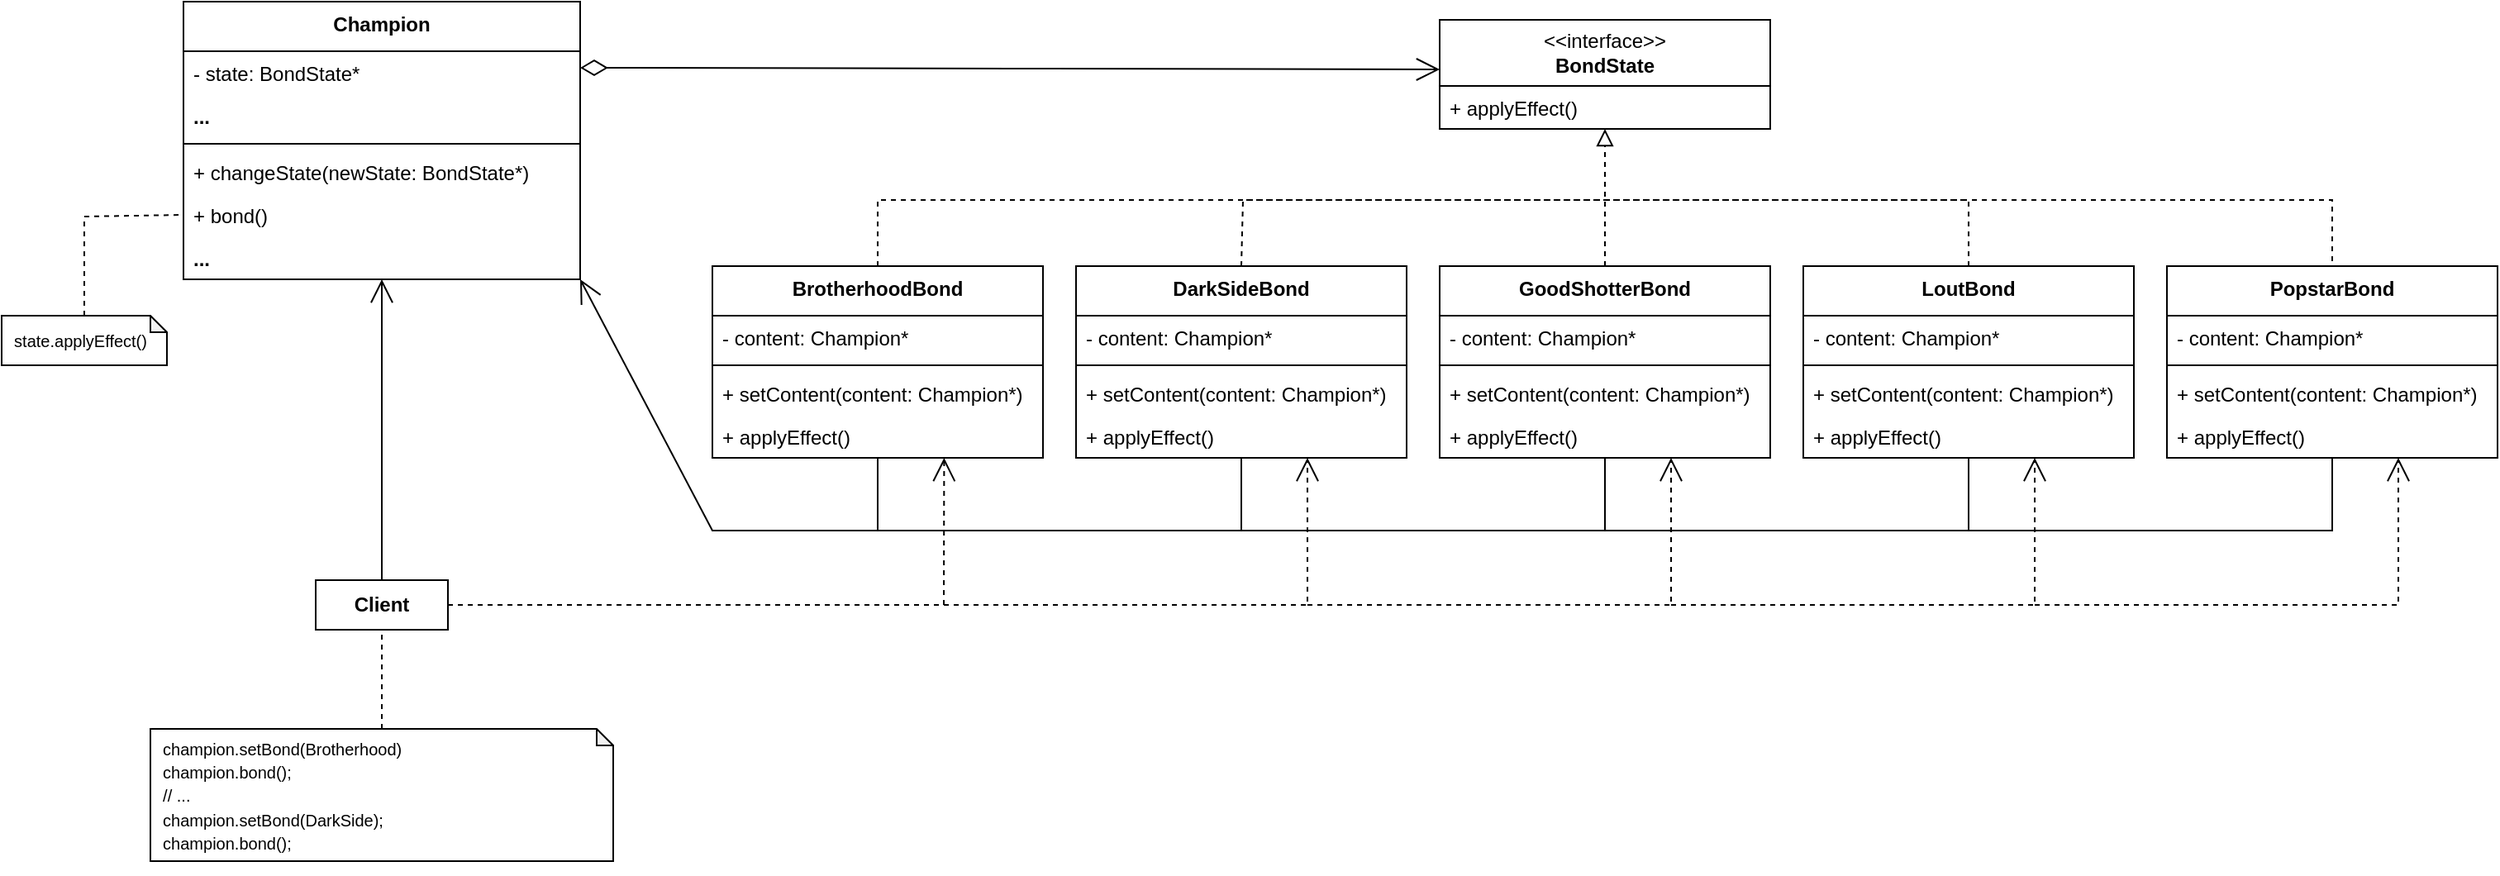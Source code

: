 <mxfile version="22.0.2" type="device">
  <diagram name="第 1 页" id="g7XO2sgoBsKE1AxFDcLr">
    <mxGraphModel dx="1574" dy="965" grid="1" gridSize="10" guides="1" tooltips="1" connect="1" arrows="1" fold="1" page="1" pageScale="1" pageWidth="827" pageHeight="1169" math="0" shadow="0">
      <root>
        <mxCell id="0" />
        <mxCell id="1" parent="0" />
        <mxCell id="2NydnIOb6KtRufXUdg8o-1" value="&amp;lt;&amp;lt;interface&amp;gt;&amp;gt;&lt;br style=&quot;border-color: var(--border-color);&quot;&gt;&lt;div data-docx-has-block-data=&quot;false&quot; data-lark-html-role=&quot;root&quot; data-page-id=&quot;EZx7dX8LhoRCzwxejRgc2UNfnqe&quot;&gt;&lt;div class=&quot;old-record-id-SDzBdjRrwo4xsqxphT6cW8W8nBe&quot; style=&quot;&quot;&gt;&lt;b&gt;BondState &lt;/b&gt;&lt;/div&gt;&lt;/div&gt;" style="swimlane;fontStyle=0;childLayout=stackLayout;horizontal=1;startSize=40;fillColor=none;horizontalStack=0;resizeParent=1;resizeParentMax=0;resizeLast=0;collapsible=1;marginBottom=0;whiteSpace=wrap;html=1;" vertex="1" parent="1">
          <mxGeometry x="910" y="51" width="200" height="66" as="geometry" />
        </mxCell>
        <mxCell id="2NydnIOb6KtRufXUdg8o-2" value="+&amp;nbsp;applyEffect&lt;span style=&quot;background-color: initial;&quot;&gt;(&lt;/span&gt;&lt;span style=&quot;background-color: initial;&quot;&gt;)&lt;/span&gt;" style="text;strokeColor=none;fillColor=none;align=left;verticalAlign=top;spacingLeft=4;spacingRight=4;overflow=hidden;rotatable=0;points=[[0,0.5],[1,0.5]];portConstraint=eastwest;whiteSpace=wrap;html=1;" vertex="1" parent="2NydnIOb6KtRufXUdg8o-1">
          <mxGeometry y="40" width="200" height="26" as="geometry" />
        </mxCell>
        <mxCell id="2NydnIOb6KtRufXUdg8o-3" value="LoutBond" style="swimlane;fontStyle=1;align=center;verticalAlign=top;childLayout=stackLayout;horizontal=1;startSize=30;horizontalStack=0;resizeParent=1;resizeParentMax=0;resizeLast=0;collapsible=1;marginBottom=0;whiteSpace=wrap;html=1;" vertex="1" parent="1">
          <mxGeometry x="1130" y="200" width="200" height="116" as="geometry" />
        </mxCell>
        <mxCell id="2NydnIOb6KtRufXUdg8o-4" value="-&amp;nbsp;content: Champion*" style="text;strokeColor=none;fillColor=none;align=left;verticalAlign=top;spacingLeft=4;spacingRight=4;overflow=hidden;rotatable=0;points=[[0,0.5],[1,0.5]];portConstraint=eastwest;whiteSpace=wrap;html=1;" vertex="1" parent="2NydnIOb6KtRufXUdg8o-3">
          <mxGeometry y="30" width="200" height="26" as="geometry" />
        </mxCell>
        <mxCell id="2NydnIOb6KtRufXUdg8o-5" value="" style="line;strokeWidth=1;fillColor=none;align=left;verticalAlign=middle;spacingTop=-1;spacingLeft=3;spacingRight=3;rotatable=0;labelPosition=right;points=[];portConstraint=eastwest;strokeColor=inherit;" vertex="1" parent="2NydnIOb6KtRufXUdg8o-3">
          <mxGeometry y="56" width="200" height="8" as="geometry" />
        </mxCell>
        <mxCell id="2NydnIOb6KtRufXUdg8o-6" value="+&amp;nbsp;setContent&lt;span style=&quot;background-color: initial;&quot;&gt;(&lt;/span&gt;content: Champion*&lt;span style=&quot;background-color: initial;&quot;&gt;)&lt;/span&gt;" style="text;strokeColor=none;fillColor=none;align=left;verticalAlign=top;spacingLeft=4;spacingRight=4;overflow=hidden;rotatable=0;points=[[0,0.5],[1,0.5]];portConstraint=eastwest;whiteSpace=wrap;html=1;" vertex="1" parent="2NydnIOb6KtRufXUdg8o-3">
          <mxGeometry y="64" width="200" height="26" as="geometry" />
        </mxCell>
        <mxCell id="2NydnIOb6KtRufXUdg8o-7" value="+&amp;nbsp;applyEffect&lt;span style=&quot;background-color: initial;&quot;&gt;(&lt;/span&gt;&lt;span style=&quot;background-color: initial;&quot;&gt;)&lt;/span&gt;" style="text;strokeColor=none;fillColor=none;align=left;verticalAlign=top;spacingLeft=4;spacingRight=4;overflow=hidden;rotatable=0;points=[[0,0.5],[1,0.5]];portConstraint=eastwest;whiteSpace=wrap;html=1;" vertex="1" parent="2NydnIOb6KtRufXUdg8o-3">
          <mxGeometry y="90" width="200" height="26" as="geometry" />
        </mxCell>
        <mxCell id="2NydnIOb6KtRufXUdg8o-8" value="GoodShotterBond" style="swimlane;fontStyle=1;align=center;verticalAlign=top;childLayout=stackLayout;horizontal=1;startSize=30;horizontalStack=0;resizeParent=1;resizeParentMax=0;resizeLast=0;collapsible=1;marginBottom=0;whiteSpace=wrap;html=1;" vertex="1" parent="1">
          <mxGeometry x="910" y="200" width="200" height="116" as="geometry" />
        </mxCell>
        <mxCell id="2NydnIOb6KtRufXUdg8o-9" value="-&amp;nbsp;content: Champion*" style="text;strokeColor=none;fillColor=none;align=left;verticalAlign=top;spacingLeft=4;spacingRight=4;overflow=hidden;rotatable=0;points=[[0,0.5],[1,0.5]];portConstraint=eastwest;whiteSpace=wrap;html=1;" vertex="1" parent="2NydnIOb6KtRufXUdg8o-8">
          <mxGeometry y="30" width="200" height="26" as="geometry" />
        </mxCell>
        <mxCell id="2NydnIOb6KtRufXUdg8o-10" value="" style="line;strokeWidth=1;fillColor=none;align=left;verticalAlign=middle;spacingTop=-1;spacingLeft=3;spacingRight=3;rotatable=0;labelPosition=right;points=[];portConstraint=eastwest;strokeColor=inherit;" vertex="1" parent="2NydnIOb6KtRufXUdg8o-8">
          <mxGeometry y="56" width="200" height="8" as="geometry" />
        </mxCell>
        <mxCell id="2NydnIOb6KtRufXUdg8o-11" value="+&amp;nbsp;setContent&lt;span style=&quot;background-color: initial;&quot;&gt;(&lt;/span&gt;content: Champion*&lt;span style=&quot;background-color: initial;&quot;&gt;)&lt;/span&gt;" style="text;strokeColor=none;fillColor=none;align=left;verticalAlign=top;spacingLeft=4;spacingRight=4;overflow=hidden;rotatable=0;points=[[0,0.5],[1,0.5]];portConstraint=eastwest;whiteSpace=wrap;html=1;" vertex="1" parent="2NydnIOb6KtRufXUdg8o-8">
          <mxGeometry y="64" width="200" height="26" as="geometry" />
        </mxCell>
        <mxCell id="2NydnIOb6KtRufXUdg8o-12" value="+&amp;nbsp;applyEffect&lt;span style=&quot;background-color: initial;&quot;&gt;(&lt;/span&gt;&lt;span style=&quot;background-color: initial;&quot;&gt;)&lt;/span&gt;" style="text;strokeColor=none;fillColor=none;align=left;verticalAlign=top;spacingLeft=4;spacingRight=4;overflow=hidden;rotatable=0;points=[[0,0.5],[1,0.5]];portConstraint=eastwest;whiteSpace=wrap;html=1;" vertex="1" parent="2NydnIOb6KtRufXUdg8o-8">
          <mxGeometry y="90" width="200" height="26" as="geometry" />
        </mxCell>
        <mxCell id="2NydnIOb6KtRufXUdg8o-13" value="PopstarBond" style="swimlane;fontStyle=1;align=center;verticalAlign=top;childLayout=stackLayout;horizontal=1;startSize=30;horizontalStack=0;resizeParent=1;resizeParentMax=0;resizeLast=0;collapsible=1;marginBottom=0;whiteSpace=wrap;html=1;" vertex="1" parent="1">
          <mxGeometry x="1350" y="200" width="200" height="116" as="geometry" />
        </mxCell>
        <mxCell id="2NydnIOb6KtRufXUdg8o-14" value="-&amp;nbsp;content: Champion*" style="text;strokeColor=none;fillColor=none;align=left;verticalAlign=top;spacingLeft=4;spacingRight=4;overflow=hidden;rotatable=0;points=[[0,0.5],[1,0.5]];portConstraint=eastwest;whiteSpace=wrap;html=1;" vertex="1" parent="2NydnIOb6KtRufXUdg8o-13">
          <mxGeometry y="30" width="200" height="26" as="geometry" />
        </mxCell>
        <mxCell id="2NydnIOb6KtRufXUdg8o-15" value="" style="line;strokeWidth=1;fillColor=none;align=left;verticalAlign=middle;spacingTop=-1;spacingLeft=3;spacingRight=3;rotatable=0;labelPosition=right;points=[];portConstraint=eastwest;strokeColor=inherit;" vertex="1" parent="2NydnIOb6KtRufXUdg8o-13">
          <mxGeometry y="56" width="200" height="8" as="geometry" />
        </mxCell>
        <mxCell id="2NydnIOb6KtRufXUdg8o-16" value="+&amp;nbsp;setContent&lt;span style=&quot;background-color: initial;&quot;&gt;(&lt;/span&gt;content: Champion*&lt;span style=&quot;background-color: initial;&quot;&gt;)&lt;/span&gt;" style="text;strokeColor=none;fillColor=none;align=left;verticalAlign=top;spacingLeft=4;spacingRight=4;overflow=hidden;rotatable=0;points=[[0,0.5],[1,0.5]];portConstraint=eastwest;whiteSpace=wrap;html=1;" vertex="1" parent="2NydnIOb6KtRufXUdg8o-13">
          <mxGeometry y="64" width="200" height="26" as="geometry" />
        </mxCell>
        <mxCell id="2NydnIOb6KtRufXUdg8o-17" value="+&amp;nbsp;applyEffect&lt;span style=&quot;background-color: initial;&quot;&gt;(&lt;/span&gt;&lt;span style=&quot;background-color: initial;&quot;&gt;)&lt;/span&gt;" style="text;strokeColor=none;fillColor=none;align=left;verticalAlign=top;spacingLeft=4;spacingRight=4;overflow=hidden;rotatable=0;points=[[0,0.5],[1,0.5]];portConstraint=eastwest;whiteSpace=wrap;html=1;" vertex="1" parent="2NydnIOb6KtRufXUdg8o-13">
          <mxGeometry y="90" width="200" height="26" as="geometry" />
        </mxCell>
        <mxCell id="2NydnIOb6KtRufXUdg8o-18" value="DarkSideBond" style="swimlane;fontStyle=1;align=center;verticalAlign=top;childLayout=stackLayout;horizontal=1;startSize=30;horizontalStack=0;resizeParent=1;resizeParentMax=0;resizeLast=0;collapsible=1;marginBottom=0;whiteSpace=wrap;html=1;" vertex="1" parent="1">
          <mxGeometry x="690" y="200" width="200" height="116" as="geometry" />
        </mxCell>
        <mxCell id="2NydnIOb6KtRufXUdg8o-19" value="-&amp;nbsp;content: Champion*" style="text;strokeColor=none;fillColor=none;align=left;verticalAlign=top;spacingLeft=4;spacingRight=4;overflow=hidden;rotatable=0;points=[[0,0.5],[1,0.5]];portConstraint=eastwest;whiteSpace=wrap;html=1;" vertex="1" parent="2NydnIOb6KtRufXUdg8o-18">
          <mxGeometry y="30" width="200" height="26" as="geometry" />
        </mxCell>
        <mxCell id="2NydnIOb6KtRufXUdg8o-20" value="" style="line;strokeWidth=1;fillColor=none;align=left;verticalAlign=middle;spacingTop=-1;spacingLeft=3;spacingRight=3;rotatable=0;labelPosition=right;points=[];portConstraint=eastwest;strokeColor=inherit;" vertex="1" parent="2NydnIOb6KtRufXUdg8o-18">
          <mxGeometry y="56" width="200" height="8" as="geometry" />
        </mxCell>
        <mxCell id="2NydnIOb6KtRufXUdg8o-21" value="+&amp;nbsp;setContent&lt;span style=&quot;background-color: initial;&quot;&gt;(&lt;/span&gt;content: Champion*&lt;span style=&quot;background-color: initial;&quot;&gt;)&lt;/span&gt;" style="text;strokeColor=none;fillColor=none;align=left;verticalAlign=top;spacingLeft=4;spacingRight=4;overflow=hidden;rotatable=0;points=[[0,0.5],[1,0.5]];portConstraint=eastwest;whiteSpace=wrap;html=1;" vertex="1" parent="2NydnIOb6KtRufXUdg8o-18">
          <mxGeometry y="64" width="200" height="26" as="geometry" />
        </mxCell>
        <mxCell id="2NydnIOb6KtRufXUdg8o-22" value="+&amp;nbsp;applyEffect&lt;span style=&quot;background-color: initial;&quot;&gt;(&lt;/span&gt;&lt;span style=&quot;background-color: initial;&quot;&gt;)&lt;/span&gt;" style="text;strokeColor=none;fillColor=none;align=left;verticalAlign=top;spacingLeft=4;spacingRight=4;overflow=hidden;rotatable=0;points=[[0,0.5],[1,0.5]];portConstraint=eastwest;whiteSpace=wrap;html=1;" vertex="1" parent="2NydnIOb6KtRufXUdg8o-18">
          <mxGeometry y="90" width="200" height="26" as="geometry" />
        </mxCell>
        <mxCell id="2NydnIOb6KtRufXUdg8o-23" value="BrotherhoodBond" style="swimlane;fontStyle=1;align=center;verticalAlign=top;childLayout=stackLayout;horizontal=1;startSize=30;horizontalStack=0;resizeParent=1;resizeParentMax=0;resizeLast=0;collapsible=1;marginBottom=0;whiteSpace=wrap;html=1;" vertex="1" parent="1">
          <mxGeometry x="470" y="200" width="200" height="116" as="geometry" />
        </mxCell>
        <mxCell id="2NydnIOb6KtRufXUdg8o-24" value="-&amp;nbsp;content: Champion*" style="text;strokeColor=none;fillColor=none;align=left;verticalAlign=top;spacingLeft=4;spacingRight=4;overflow=hidden;rotatable=0;points=[[0,0.5],[1,0.5]];portConstraint=eastwest;whiteSpace=wrap;html=1;" vertex="1" parent="2NydnIOb6KtRufXUdg8o-23">
          <mxGeometry y="30" width="200" height="26" as="geometry" />
        </mxCell>
        <mxCell id="2NydnIOb6KtRufXUdg8o-25" value="" style="line;strokeWidth=1;fillColor=none;align=left;verticalAlign=middle;spacingTop=-1;spacingLeft=3;spacingRight=3;rotatable=0;labelPosition=right;points=[];portConstraint=eastwest;strokeColor=inherit;" vertex="1" parent="2NydnIOb6KtRufXUdg8o-23">
          <mxGeometry y="56" width="200" height="8" as="geometry" />
        </mxCell>
        <mxCell id="2NydnIOb6KtRufXUdg8o-26" value="+&amp;nbsp;setContent&lt;span style=&quot;background-color: initial;&quot;&gt;(&lt;/span&gt;content: Champion*&lt;span style=&quot;background-color: initial;&quot;&gt;)&lt;/span&gt;" style="text;strokeColor=none;fillColor=none;align=left;verticalAlign=top;spacingLeft=4;spacingRight=4;overflow=hidden;rotatable=0;points=[[0,0.5],[1,0.5]];portConstraint=eastwest;whiteSpace=wrap;html=1;" vertex="1" parent="2NydnIOb6KtRufXUdg8o-23">
          <mxGeometry y="64" width="200" height="26" as="geometry" />
        </mxCell>
        <mxCell id="2NydnIOb6KtRufXUdg8o-27" value="+&amp;nbsp;applyEffect&lt;span style=&quot;background-color: initial;&quot;&gt;(&lt;/span&gt;&lt;span style=&quot;background-color: initial;&quot;&gt;)&lt;/span&gt;" style="text;strokeColor=none;fillColor=none;align=left;verticalAlign=top;spacingLeft=4;spacingRight=4;overflow=hidden;rotatable=0;points=[[0,0.5],[1,0.5]];portConstraint=eastwest;whiteSpace=wrap;html=1;" vertex="1" parent="2NydnIOb6KtRufXUdg8o-23">
          <mxGeometry y="90" width="200" height="26" as="geometry" />
        </mxCell>
        <mxCell id="2NydnIOb6KtRufXUdg8o-28" value="Champion" style="swimlane;fontStyle=1;align=center;verticalAlign=top;childLayout=stackLayout;horizontal=1;startSize=30;horizontalStack=0;resizeParent=1;resizeParentMax=0;resizeLast=0;collapsible=1;marginBottom=0;whiteSpace=wrap;html=1;" vertex="1" parent="1">
          <mxGeometry x="150" y="40" width="240" height="168" as="geometry" />
        </mxCell>
        <mxCell id="2NydnIOb6KtRufXUdg8o-29" value="- state:&amp;nbsp;BondState*" style="text;strokeColor=none;fillColor=none;align=left;verticalAlign=top;spacingLeft=4;spacingRight=4;overflow=hidden;rotatable=0;points=[[0,0.5],[1,0.5]];portConstraint=eastwest;whiteSpace=wrap;html=1;" vertex="1" parent="2NydnIOb6KtRufXUdg8o-28">
          <mxGeometry y="30" width="240" height="26" as="geometry" />
        </mxCell>
        <mxCell id="2NydnIOb6KtRufXUdg8o-30" value="&lt;b&gt;...&lt;/b&gt;" style="text;strokeColor=none;fillColor=none;align=left;verticalAlign=top;spacingLeft=4;spacingRight=4;overflow=hidden;rotatable=0;points=[[0,0.5],[1,0.5]];portConstraint=eastwest;whiteSpace=wrap;html=1;" vertex="1" parent="2NydnIOb6KtRufXUdg8o-28">
          <mxGeometry y="56" width="240" height="26" as="geometry" />
        </mxCell>
        <mxCell id="2NydnIOb6KtRufXUdg8o-31" value="" style="line;strokeWidth=1;fillColor=none;align=left;verticalAlign=middle;spacingTop=-1;spacingLeft=3;spacingRight=3;rotatable=0;labelPosition=right;points=[];portConstraint=eastwest;strokeColor=inherit;" vertex="1" parent="2NydnIOb6KtRufXUdg8o-28">
          <mxGeometry y="82" width="240" height="8" as="geometry" />
        </mxCell>
        <mxCell id="2NydnIOb6KtRufXUdg8o-32" value="+ changeState(newState&lt;span style=&quot;background-color: initial;&quot;&gt;: BondState*&lt;/span&gt;&lt;span style=&quot;background-color: initial;&quot;&gt;)&lt;/span&gt;" style="text;strokeColor=none;fillColor=none;align=left;verticalAlign=top;spacingLeft=4;spacingRight=4;overflow=hidden;rotatable=0;points=[[0,0.5],[1,0.5]];portConstraint=eastwest;whiteSpace=wrap;html=1;" vertex="1" parent="2NydnIOb6KtRufXUdg8o-28">
          <mxGeometry y="90" width="240" height="26" as="geometry" />
        </mxCell>
        <mxCell id="2NydnIOb6KtRufXUdg8o-33" value="+&amp;nbsp;bond&lt;span style=&quot;background-color: initial;&quot;&gt;()&lt;/span&gt;" style="text;strokeColor=none;fillColor=none;align=left;verticalAlign=top;spacingLeft=4;spacingRight=4;overflow=hidden;rotatable=0;points=[[0,0.5],[1,0.5]];portConstraint=eastwest;whiteSpace=wrap;html=1;" vertex="1" parent="2NydnIOb6KtRufXUdg8o-28">
          <mxGeometry y="116" width="240" height="26" as="geometry" />
        </mxCell>
        <mxCell id="2NydnIOb6KtRufXUdg8o-34" value="&lt;b&gt;...&lt;/b&gt;" style="text;strokeColor=none;fillColor=none;align=left;verticalAlign=top;spacingLeft=4;spacingRight=4;overflow=hidden;rotatable=0;points=[[0,0.5],[1,0.5]];portConstraint=eastwest;whiteSpace=wrap;html=1;" vertex="1" parent="2NydnIOb6KtRufXUdg8o-28">
          <mxGeometry y="142" width="240" height="26" as="geometry" />
        </mxCell>
        <mxCell id="2NydnIOb6KtRufXUdg8o-35" value="" style="endArrow=open;html=1;endSize=12;startArrow=diamondThin;startSize=14;startFill=0;edgeStyle=orthogonalEdgeStyle;rounded=0;entryX=0;entryY=0.455;entryDx=0;entryDy=0;entryPerimeter=0;" edge="1" parent="1" target="2NydnIOb6KtRufXUdg8o-1">
          <mxGeometry relative="1" as="geometry">
            <mxPoint x="390" y="80" as="sourcePoint" />
            <mxPoint x="630" y="80" as="targetPoint" />
            <Array as="points" />
          </mxGeometry>
        </mxCell>
        <mxCell id="2NydnIOb6KtRufXUdg8o-36" value="&lt;b&gt;Client&lt;/b&gt;" style="html=1;whiteSpace=wrap;" vertex="1" parent="1">
          <mxGeometry x="230" y="390" width="80" height="30" as="geometry" />
        </mxCell>
        <mxCell id="2NydnIOb6KtRufXUdg8o-37" value="" style="endArrow=open;endFill=1;endSize=12;html=1;rounded=0;exitX=0.5;exitY=0;exitDx=0;exitDy=0;entryX=0.5;entryY=1;entryDx=0;entryDy=0;" edge="1" parent="1" source="2NydnIOb6KtRufXUdg8o-36" target="2NydnIOb6KtRufXUdg8o-28">
          <mxGeometry width="160" relative="1" as="geometry">
            <mxPoint x="269.29" y="284" as="sourcePoint" />
            <mxPoint x="269.29" y="220" as="targetPoint" />
          </mxGeometry>
        </mxCell>
        <mxCell id="2NydnIOb6KtRufXUdg8o-38" value="" style="endArrow=none;dashed=1;html=1;rounded=0;entryX=0;entryY=0.5;entryDx=0;entryDy=0;" edge="1" parent="1" target="2NydnIOb6KtRufXUdg8o-33">
          <mxGeometry width="50" height="50" relative="1" as="geometry">
            <mxPoint x="90" y="230" as="sourcePoint" />
            <mxPoint x="70" y="200" as="targetPoint" />
            <Array as="points">
              <mxPoint x="90" y="170" />
            </Array>
          </mxGeometry>
        </mxCell>
        <mxCell id="2NydnIOb6KtRufXUdg8o-39" value="&lt;span style=&quot;font-size: 10px;&quot;&gt;&amp;nbsp; state.applyEffect()&lt;/span&gt;" style="shape=note;whiteSpace=wrap;html=1;backgroundOutline=1;darkOpacity=0.05;align=left;size=10;" vertex="1" parent="1">
          <mxGeometry x="40" y="230" width="100" height="30" as="geometry" />
        </mxCell>
        <mxCell id="2NydnIOb6KtRufXUdg8o-40" value="&lt;pre&gt;&lt;font style=&quot;font-size: 10px;&quot; face=&quot;Helvetica&quot;&gt;  champion.setBond(Brotherhood)&lt;br/&gt;  champion.bond();&lt;br/&gt;  // ...&lt;br/&gt;  champion.setBond(DarkSide);&lt;br/&gt;  champion.bond();&lt;/font&gt;&lt;br&gt;&lt;/pre&gt;" style="shape=note;whiteSpace=wrap;html=1;backgroundOutline=1;darkOpacity=0.05;align=left;size=10;" vertex="1" parent="1">
          <mxGeometry x="130" y="480" width="280" height="80" as="geometry" />
        </mxCell>
        <mxCell id="2NydnIOb6KtRufXUdg8o-41" value="" style="endArrow=none;dashed=1;html=1;rounded=0;entryX=0.5;entryY=1;entryDx=0;entryDy=0;exitX=0.5;exitY=0;exitDx=0;exitDy=0;exitPerimeter=0;" edge="1" parent="1" source="2NydnIOb6KtRufXUdg8o-40" target="2NydnIOb6KtRufXUdg8o-36">
          <mxGeometry width="50" height="50" relative="1" as="geometry">
            <mxPoint x="100" y="340" as="sourcePoint" />
            <mxPoint x="160" y="279" as="targetPoint" />
            <Array as="points" />
          </mxGeometry>
        </mxCell>
        <mxCell id="2NydnIOb6KtRufXUdg8o-42" value="" style="endArrow=block;startArrow=none;endFill=0;startFill=0;endSize=8;html=1;verticalAlign=bottom;dashed=1;labelBackgroundColor=none;rounded=0;exitX=0.5;exitY=0;exitDx=0;exitDy=0;entryX=0.5;entryY=1;entryDx=0;entryDy=0;" edge="1" parent="1" source="2NydnIOb6KtRufXUdg8o-8">
          <mxGeometry width="160" relative="1" as="geometry">
            <mxPoint x="1450" y="200" as="sourcePoint" />
            <mxPoint x="1010" y="117" as="targetPoint" />
            <Array as="points">
              <mxPoint x="1010" y="160" />
            </Array>
          </mxGeometry>
        </mxCell>
        <mxCell id="2NydnIOb6KtRufXUdg8o-43" value="" style="endArrow=none;dashed=1;html=1;rounded=0;exitX=0.5;exitY=0;exitDx=0;exitDy=0;entryX=0.5;entryY=0;entryDx=0;entryDy=0;" edge="1" parent="1" source="2NydnIOb6KtRufXUdg8o-23" target="2NydnIOb6KtRufXUdg8o-13">
          <mxGeometry width="50" height="50" relative="1" as="geometry">
            <mxPoint x="880" y="200" as="sourcePoint" />
            <mxPoint x="1450" y="160" as="targetPoint" />
            <Array as="points">
              <mxPoint x="570" y="160" />
              <mxPoint x="1450" y="160" />
            </Array>
          </mxGeometry>
        </mxCell>
        <mxCell id="2NydnIOb6KtRufXUdg8o-44" value="" style="endArrow=none;dashed=1;html=1;rounded=0;exitX=0.5;exitY=0;exitDx=0;exitDy=0;entryX=0.5;entryY=0;entryDx=0;entryDy=0;" edge="1" parent="1" source="2NydnIOb6KtRufXUdg8o-18" target="2NydnIOb6KtRufXUdg8o-3">
          <mxGeometry width="50" height="50" relative="1" as="geometry">
            <mxPoint x="791" y="200" as="sourcePoint" />
            <mxPoint x="1671" y="200" as="targetPoint" />
            <Array as="points">
              <mxPoint x="791" y="160" />
              <mxPoint x="1230" y="160" />
            </Array>
          </mxGeometry>
        </mxCell>
        <mxCell id="2NydnIOb6KtRufXUdg8o-45" value="" style="endArrow=open;endFill=1;endSize=12;html=1;rounded=0;exitX=0.5;exitY=1;exitDx=0;exitDy=0;entryX=1;entryY=1;entryDx=0;entryDy=0;" edge="1" parent="1" source="2NydnIOb6KtRufXUdg8o-23" target="2NydnIOb6KtRufXUdg8o-28">
          <mxGeometry width="160" relative="1" as="geometry">
            <mxPoint x="570" y="330" as="sourcePoint" />
            <mxPoint x="430" y="360" as="targetPoint" />
            <Array as="points">
              <mxPoint x="570" y="360" />
              <mxPoint x="470" y="360" />
            </Array>
          </mxGeometry>
        </mxCell>
        <mxCell id="2NydnIOb6KtRufXUdg8o-46" value="" style="endArrow=none;html=1;rounded=0;entryX=0.5;entryY=1;entryDx=0;entryDy=0;" edge="1" parent="1" target="2NydnIOb6KtRufXUdg8o-18">
          <mxGeometry width="50" height="50" relative="1" as="geometry">
            <mxPoint x="570" y="360" as="sourcePoint" />
            <mxPoint x="790" y="330" as="targetPoint" />
            <Array as="points">
              <mxPoint x="790" y="360" />
            </Array>
          </mxGeometry>
        </mxCell>
        <mxCell id="2NydnIOb6KtRufXUdg8o-47" value="" style="endArrow=none;html=1;rounded=0;entryX=0.5;entryY=1;entryDx=0;entryDy=0;" edge="1" parent="1">
          <mxGeometry width="50" height="50" relative="1" as="geometry">
            <mxPoint x="790" y="360" as="sourcePoint" />
            <mxPoint x="1010" y="316" as="targetPoint" />
            <Array as="points">
              <mxPoint x="1010" y="360" />
            </Array>
          </mxGeometry>
        </mxCell>
        <mxCell id="2NydnIOb6KtRufXUdg8o-48" value="" style="endArrow=none;html=1;rounded=0;entryX=0.5;entryY=1;entryDx=0;entryDy=0;" edge="1" parent="1">
          <mxGeometry width="50" height="50" relative="1" as="geometry">
            <mxPoint x="1010" y="360" as="sourcePoint" />
            <mxPoint x="1230" y="316" as="targetPoint" />
            <Array as="points">
              <mxPoint x="1230" y="360" />
            </Array>
          </mxGeometry>
        </mxCell>
        <mxCell id="2NydnIOb6KtRufXUdg8o-49" value="" style="endArrow=none;html=1;rounded=0;entryX=0.5;entryY=1;entryDx=0;entryDy=0;" edge="1" parent="1">
          <mxGeometry width="50" height="50" relative="1" as="geometry">
            <mxPoint x="1230" y="360" as="sourcePoint" />
            <mxPoint x="1450" y="316" as="targetPoint" />
            <Array as="points">
              <mxPoint x="1450" y="360" />
            </Array>
          </mxGeometry>
        </mxCell>
        <mxCell id="2NydnIOb6KtRufXUdg8o-50" value="" style="endArrow=open;endSize=12;dashed=1;html=1;rounded=0;exitX=1;exitY=0.5;exitDx=0;exitDy=0;entryX=0.701;entryY=1.002;entryDx=0;entryDy=0;entryPerimeter=0;" edge="1" parent="1" source="2NydnIOb6KtRufXUdg8o-36" target="2NydnIOb6KtRufXUdg8o-27">
          <mxGeometry width="160" relative="1" as="geometry">
            <mxPoint x="340" y="431" as="sourcePoint" />
            <mxPoint x="610" y="330" as="targetPoint" />
            <Array as="points">
              <mxPoint x="610" y="405" />
            </Array>
          </mxGeometry>
        </mxCell>
        <mxCell id="2NydnIOb6KtRufXUdg8o-51" value="" style="endArrow=open;endSize=12;dashed=1;html=1;rounded=0;entryX=0.701;entryY=1.002;entryDx=0;entryDy=0;entryPerimeter=0;" edge="1" parent="1">
          <mxGeometry width="160" relative="1" as="geometry">
            <mxPoint x="610" y="405" as="sourcePoint" />
            <mxPoint x="830" y="316" as="targetPoint" />
            <Array as="points">
              <mxPoint x="830" y="405" />
            </Array>
          </mxGeometry>
        </mxCell>
        <mxCell id="2NydnIOb6KtRufXUdg8o-52" value="" style="endArrow=open;endSize=12;dashed=1;html=1;rounded=0;entryX=0.701;entryY=1.002;entryDx=0;entryDy=0;entryPerimeter=0;" edge="1" parent="1">
          <mxGeometry width="160" relative="1" as="geometry">
            <mxPoint x="830" y="405" as="sourcePoint" />
            <mxPoint x="1050" y="316" as="targetPoint" />
            <Array as="points">
              <mxPoint x="1050" y="405" />
            </Array>
          </mxGeometry>
        </mxCell>
        <mxCell id="2NydnIOb6KtRufXUdg8o-53" value="" style="endArrow=open;endSize=12;dashed=1;html=1;rounded=0;entryX=0.701;entryY=1.002;entryDx=0;entryDy=0;entryPerimeter=0;" edge="1" parent="1">
          <mxGeometry width="160" relative="1" as="geometry">
            <mxPoint x="1050" y="405" as="sourcePoint" />
            <mxPoint x="1270" y="316" as="targetPoint" />
            <Array as="points">
              <mxPoint x="1270" y="405" />
            </Array>
          </mxGeometry>
        </mxCell>
        <mxCell id="2NydnIOb6KtRufXUdg8o-54" value="" style="endArrow=open;endSize=12;dashed=1;html=1;rounded=0;entryX=0.701;entryY=1.002;entryDx=0;entryDy=0;entryPerimeter=0;" edge="1" parent="1">
          <mxGeometry width="160" relative="1" as="geometry">
            <mxPoint x="1270" y="405" as="sourcePoint" />
            <mxPoint x="1490" y="316" as="targetPoint" />
            <Array as="points">
              <mxPoint x="1490" y="405" />
            </Array>
          </mxGeometry>
        </mxCell>
      </root>
    </mxGraphModel>
  </diagram>
</mxfile>

